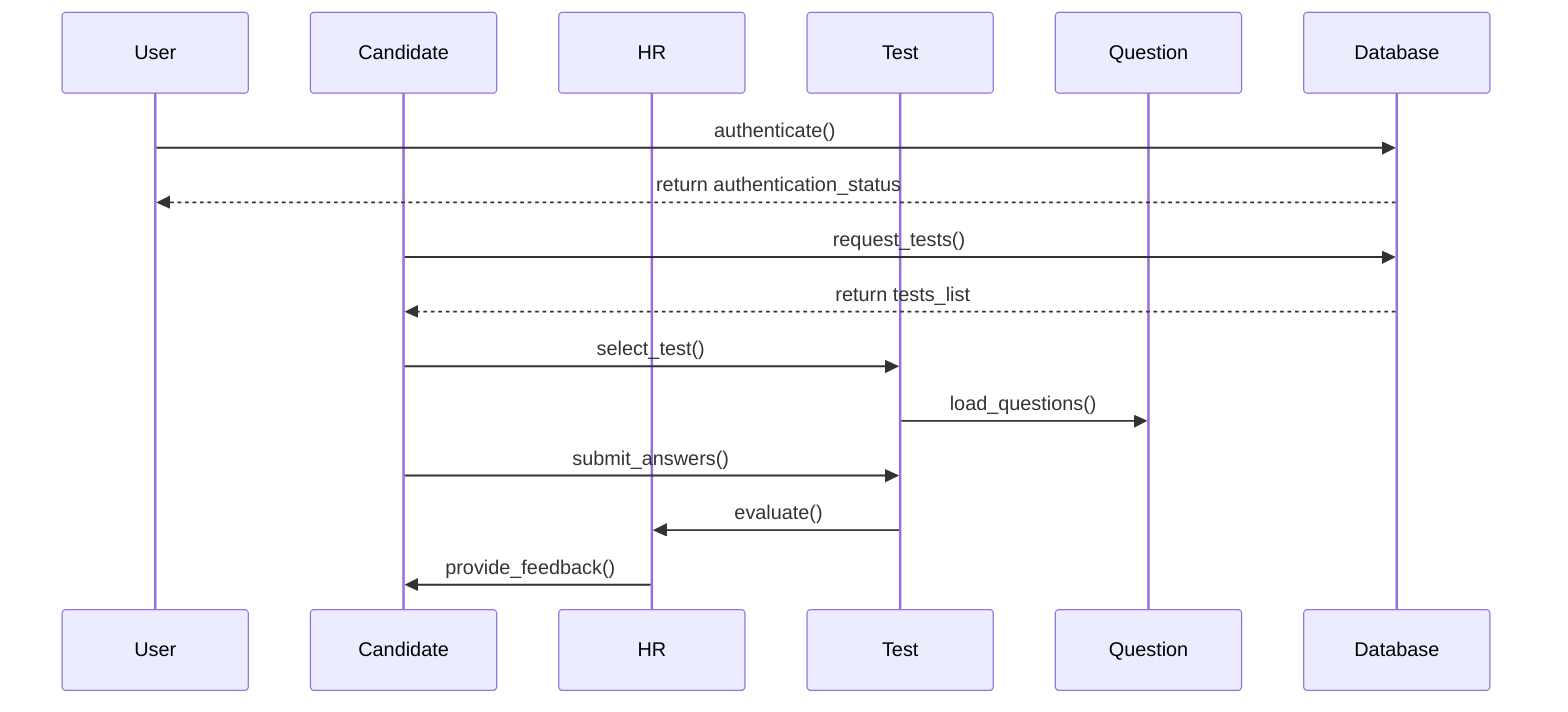 sequenceDiagram
    participant U as User
    participant C as Candidate
    participant HR as HR
    participant T as Test
    participant Q as Question
    participant DB as Database
    U->>DB: authenticate()
    DB-->>U: return authentication_status
    C->>DB: request_tests()
    DB-->>C: return tests_list
    C->>T: select_test()
    T->>Q: load_questions()
    C->>T: submit_answers()
    T->>HR: evaluate()
    HR->>C: provide_feedback()